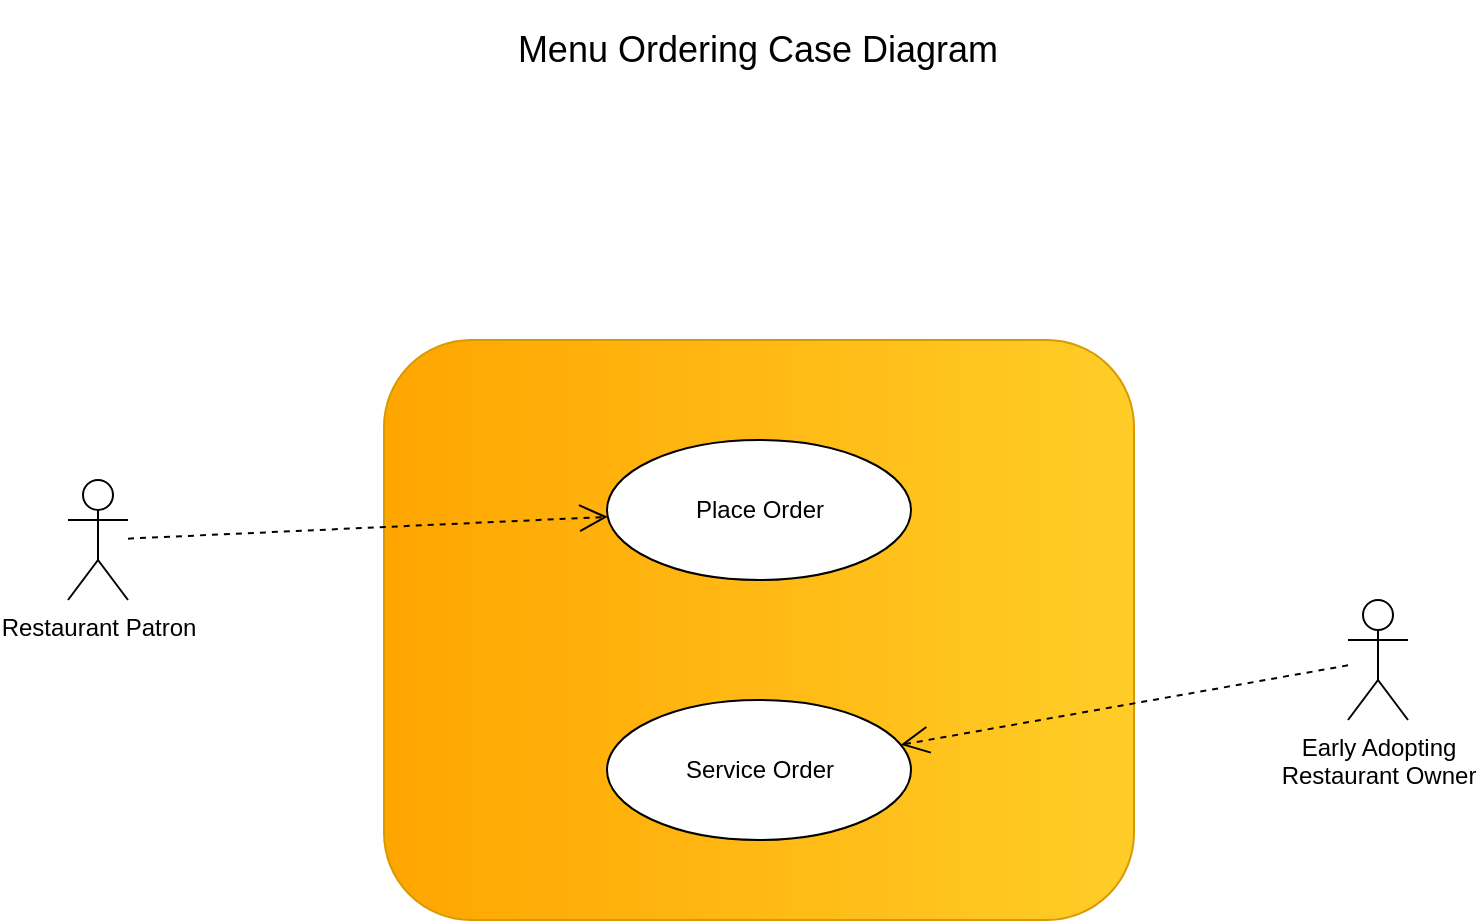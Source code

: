<mxfile version="21.2.8" type="device" pages="4">
  <diagram name="UseCase" id="OqWzBLvPhR0_q-68RrfR">
    <mxGraphModel dx="1127" dy="841" grid="1" gridSize="10" guides="1" tooltips="1" connect="1" arrows="1" fold="1" page="1" pageScale="1" pageWidth="850" pageHeight="1100" math="0" shadow="0">
      <root>
        <mxCell id="0" />
        <mxCell id="1" parent="0" />
        <mxCell id="y4EJnCdbSmaFh7ZVaviH-50" value="" style="group" vertex="1" connectable="0" parent="1">
          <mxGeometry x="238" y="180" width="375" height="290" as="geometry" />
        </mxCell>
        <mxCell id="y4EJnCdbSmaFh7ZVaviH-11" value="" style="rounded=1;whiteSpace=wrap;html=1;direction=south;fillColor=#ffcd28;strokeColor=#d79b00;gradientColor=#ffa500;" vertex="1" parent="y4EJnCdbSmaFh7ZVaviH-50">
          <mxGeometry width="375" height="290" as="geometry" />
        </mxCell>
        <mxCell id="y4EJnCdbSmaFh7ZVaviH-2" value="Place Order" style="ellipse;whiteSpace=wrap;html=1;" vertex="1" parent="y4EJnCdbSmaFh7ZVaviH-50">
          <mxGeometry x="111.5" y="50" width="152" height="70" as="geometry" />
        </mxCell>
        <mxCell id="y4EJnCdbSmaFh7ZVaviH-12" value="Service Order" style="ellipse;whiteSpace=wrap;html=1;" vertex="1" parent="y4EJnCdbSmaFh7ZVaviH-50">
          <mxGeometry x="111.5" y="180" width="152" height="70" as="geometry" />
        </mxCell>
        <mxCell id="y4EJnCdbSmaFh7ZVaviH-1" value="Restaurant Patron" style="shape=umlActor;verticalLabelPosition=bottom;verticalAlign=top;html=1;" vertex="1" parent="1">
          <mxGeometry x="80" y="250" width="30" height="60" as="geometry" />
        </mxCell>
        <mxCell id="y4EJnCdbSmaFh7ZVaviH-9" value="" style="endArrow=open;endSize=12;dashed=1;html=1;rounded=0;" edge="1" parent="1" source="y4EJnCdbSmaFh7ZVaviH-1" target="y4EJnCdbSmaFh7ZVaviH-2">
          <mxGeometry x="-0.005" width="160" relative="1" as="geometry">
            <mxPoint x="120" y="370" as="sourcePoint" />
            <mxPoint x="280" y="370" as="targetPoint" />
            <mxPoint as="offset" />
          </mxGeometry>
        </mxCell>
        <mxCell id="y4EJnCdbSmaFh7ZVaviH-10" value="Early Adopting &lt;br&gt;Restaurant Owner" style="shape=umlActor;verticalLabelPosition=bottom;verticalAlign=top;html=1;" vertex="1" parent="1">
          <mxGeometry x="720" y="310" width="30" height="60" as="geometry" />
        </mxCell>
        <mxCell id="y4EJnCdbSmaFh7ZVaviH-13" value="" style="endArrow=open;endSize=12;dashed=1;html=1;rounded=0;" edge="1" parent="1" source="y4EJnCdbSmaFh7ZVaviH-10" target="y4EJnCdbSmaFh7ZVaviH-12">
          <mxGeometry x="-0.005" width="160" relative="1" as="geometry">
            <mxPoint x="715" y="380" as="sourcePoint" />
            <mxPoint x="766" y="400" as="targetPoint" />
            <mxPoint as="offset" />
          </mxGeometry>
        </mxCell>
        <mxCell id="y4EJnCdbSmaFh7ZVaviH-14" value="&lt;font style=&quot;font-size: 18px;&quot;&gt;Menu Ordering Case Diagram&lt;/font&gt;" style="text;html=1;strokeColor=none;fillColor=none;align=center;verticalAlign=middle;whiteSpace=wrap;rounded=0;" vertex="1" parent="1">
          <mxGeometry x="280" y="10" width="290" height="50" as="geometry" />
        </mxCell>
      </root>
    </mxGraphModel>
  </diagram>
  <diagram id="fbuaA6PyqbjazurOa1Xh" name="PlaceOrderActivity">
    <mxGraphModel dx="1014" dy="757" grid="1" gridSize="10" guides="1" tooltips="1" connect="1" arrows="1" fold="1" page="1" pageScale="1" pageWidth="850" pageHeight="1100" math="0" shadow="0">
      <root>
        <mxCell id="0" />
        <mxCell id="1" parent="0" />
        <mxCell id="sCEmrR3FCQlu7Rugiu5d-1" value="" style="ellipse;html=1;shape=startState;fillColor=#000000;strokeColor=#ff0000;rounded=1;" vertex="1" parent="1">
          <mxGeometry x="410" y="100" width="30" height="30" as="geometry" />
        </mxCell>
        <mxCell id="sCEmrR3FCQlu7Rugiu5d-2" value="" style="edgeStyle=orthogonalEdgeStyle;html=1;verticalAlign=bottom;endArrow=open;endSize=8;strokeColor=#ff0000;rounded=1;" edge="1" parent="1" source="sCEmrR3FCQlu7Rugiu5d-1" target="sCEmrR3FCQlu7Rugiu5d-3">
          <mxGeometry relative="1" as="geometry">
            <mxPoint x="105" y="260" as="targetPoint" />
          </mxGeometry>
        </mxCell>
        <mxCell id="sCEmrR3FCQlu7Rugiu5d-3" value="QR Code Scanned" style="html=1;whiteSpace=wrap;rounded=1;arcSize=46;" vertex="1" parent="1">
          <mxGeometry x="355" y="160" width="140" height="60" as="geometry" />
        </mxCell>
        <mxCell id="sCEmrR3FCQlu7Rugiu5d-4" value="Check In" style="html=1;whiteSpace=wrap;rounded=1;arcSize=46;" vertex="1" parent="1">
          <mxGeometry x="460" y="250" width="140" height="60" as="geometry" />
        </mxCell>
        <mxCell id="sCEmrR3FCQlu7Rugiu5d-5" value="" style="endArrow=open;html=1;rounded=1;endFill=0;" edge="1" parent="1" source="sCEmrR3FCQlu7Rugiu5d-3" target="sCEmrR3FCQlu7Rugiu5d-4">
          <mxGeometry width="50" height="50" relative="1" as="geometry">
            <mxPoint x="430" y="320" as="sourcePoint" />
            <mxPoint x="445.72" y="265.664" as="targetPoint" />
          </mxGeometry>
        </mxCell>
        <mxCell id="sCEmrR3FCQlu7Rugiu5d-6" value="Get Available&lt;br&gt;Item Menus" style="html=1;whiteSpace=wrap;rounded=1;arcSize=46;" vertex="1" parent="1">
          <mxGeometry x="260" y="250" width="140" height="60" as="geometry" />
        </mxCell>
        <mxCell id="sCEmrR3FCQlu7Rugiu5d-7" value="" style="endArrow=open;html=1;rounded=1;endFill=0;" edge="1" parent="1" source="sCEmrR3FCQlu7Rugiu5d-4" target="sCEmrR3FCQlu7Rugiu5d-6">
          <mxGeometry width="50" height="50" relative="1" as="geometry">
            <mxPoint x="320.68" y="264" as="sourcePoint" />
            <mxPoint x="435" y="310" as="targetPoint" />
          </mxGeometry>
        </mxCell>
        <mxCell id="sCEmrR3FCQlu7Rugiu5d-8" value="Show Available&lt;br&gt;&amp;nbsp;Menu Items" style="html=1;whiteSpace=wrap;rounded=1;arcSize=46;" vertex="1" parent="1">
          <mxGeometry x="355.5" y="340" width="140" height="60" as="geometry" />
        </mxCell>
        <mxCell id="sCEmrR3FCQlu7Rugiu5d-9" value="" style="endArrow=open;html=1;rounded=1;endFill=0;" edge="1" parent="1" source="sCEmrR3FCQlu7Rugiu5d-6" target="sCEmrR3FCQlu7Rugiu5d-8">
          <mxGeometry width="50" height="50" relative="1" as="geometry">
            <mxPoint x="426.3" y="505.664" as="sourcePoint" />
            <mxPoint x="580" y="515" as="targetPoint" />
          </mxGeometry>
        </mxCell>
        <mxCell id="sCEmrR3FCQlu7Rugiu5d-10" value="" style="endArrow=open;html=1;rounded=1;endFill=0;" edge="1" parent="1" source="sCEmrR3FCQlu7Rugiu5d-8" target="sCEmrR3FCQlu7Rugiu5d-11">
          <mxGeometry width="50" height="50" relative="1" as="geometry">
            <mxPoint x="435" y="430" as="sourcePoint" />
            <mxPoint x="425" y="470" as="targetPoint" />
          </mxGeometry>
        </mxCell>
        <mxCell id="sCEmrR3FCQlu7Rugiu5d-11" value="Choose from Available&lt;br&gt;&amp;nbsp;Menu Items" style="html=1;whiteSpace=wrap;rounded=1;arcSize=46;" vertex="1" parent="1">
          <mxGeometry x="220" y="430" width="140" height="60" as="geometry" />
        </mxCell>
        <mxCell id="sCEmrR3FCQlu7Rugiu5d-12" value="Add Item to Order" style="html=1;whiteSpace=wrap;rounded=1;arcSize=46;" vertex="1" parent="1">
          <mxGeometry x="485" y="430" width="140" height="60" as="geometry" />
        </mxCell>
        <mxCell id="sCEmrR3FCQlu7Rugiu5d-13" value="" style="endArrow=open;html=1;rounded=1;endFill=0;" edge="1" parent="1" source="sCEmrR3FCQlu7Rugiu5d-11" target="sCEmrR3FCQlu7Rugiu5d-12">
          <mxGeometry width="50" height="50" relative="1" as="geometry">
            <mxPoint x="435" y="430" as="sourcePoint" />
            <mxPoint x="550" y="470" as="targetPoint" />
          </mxGeometry>
        </mxCell>
        <mxCell id="sCEmrR3FCQlu7Rugiu5d-14" value="All Items Added?" style="rhombus;whiteSpace=wrap;html=1;fontColor=#000000;fillColor=#ffffc0;strokeColor=#ff0000;rounded=1;" vertex="1" parent="1">
          <mxGeometry x="490" y="530" width="130" height="60" as="geometry" />
        </mxCell>
        <mxCell id="sCEmrR3FCQlu7Rugiu5d-15" value="" style="edgeStyle=orthogonalEdgeStyle;html=1;align=left;verticalAlign=bottom;endArrow=open;endSize=8;strokeColor=#ff0000;rounded=1;spacing=2;" edge="1" parent="1" source="sCEmrR3FCQlu7Rugiu5d-14" target="sCEmrR3FCQlu7Rugiu5d-11">
          <mxGeometry x="-1" relative="1" as="geometry">
            <mxPoint x="700" y="480" as="targetPoint" />
            <mxPoint x="450" y="540" as="sourcePoint" />
            <Array as="points">
              <mxPoint x="285" y="560" />
            </Array>
          </mxGeometry>
        </mxCell>
        <mxCell id="sCEmrR3FCQlu7Rugiu5d-16" value="No" style="edgeLabel;html=1;align=center;verticalAlign=middle;resizable=0;points=[];rounded=1;" vertex="1" connectable="0" parent="sCEmrR3FCQlu7Rugiu5d-15">
          <mxGeometry x="-0.505" relative="1" as="geometry">
            <mxPoint x="48" y="-10" as="offset" />
          </mxGeometry>
        </mxCell>
        <mxCell id="sCEmrR3FCQlu7Rugiu5d-17" value="Yes" style="edgeStyle=orthogonalEdgeStyle;html=1;align=left;verticalAlign=top;endArrow=open;endSize=8;strokeColor=#ff0000;rounded=1;" edge="1" parent="1" source="sCEmrR3FCQlu7Rugiu5d-14" target="sCEmrR3FCQlu7Rugiu5d-20">
          <mxGeometry x="-1" relative="1" as="geometry">
            <mxPoint x="550" y="690" as="targetPoint" />
            <Array as="points">
              <mxPoint x="555" y="650" />
            </Array>
          </mxGeometry>
        </mxCell>
        <mxCell id="sCEmrR3FCQlu7Rugiu5d-18" value="" style="endArrow=open;html=1;rounded=1;endFill=0;" edge="1" parent="1" source="sCEmrR3FCQlu7Rugiu5d-12" target="sCEmrR3FCQlu7Rugiu5d-14">
          <mxGeometry width="50" height="50" relative="1" as="geometry">
            <mxPoint x="677" y="470" as="sourcePoint" />
            <mxPoint x="720" y="520" as="targetPoint" />
          </mxGeometry>
        </mxCell>
        <mxCell id="sCEmrR3FCQlu7Rugiu5d-19" value="" style="edgeStyle=orthogonalEdgeStyle;rounded=1;orthogonalLoop=1;jettySize=auto;html=1;" edge="1" parent="1" source="sCEmrR3FCQlu7Rugiu5d-20" target="sCEmrR3FCQlu7Rugiu5d-23">
          <mxGeometry relative="1" as="geometry" />
        </mxCell>
        <mxCell id="sCEmrR3FCQlu7Rugiu5d-20" value="Submit Order" style="html=1;whiteSpace=wrap;rounded=1;arcSize=46;" vertex="1" parent="1">
          <mxGeometry x="485" y="635" width="140" height="60" as="geometry" />
        </mxCell>
        <mxCell id="sCEmrR3FCQlu7Rugiu5d-21" value="" style="ellipse;html=1;shape=endState;fillColor=#000000;strokeColor=#ff0000;rounded=1;" vertex="1" parent="1">
          <mxGeometry x="275" y="750" width="30" height="30" as="geometry" />
        </mxCell>
        <mxCell id="sCEmrR3FCQlu7Rugiu5d-22" value="" style="edgeStyle=orthogonalEdgeStyle;rounded=1;orthogonalLoop=1;jettySize=auto;html=1;" edge="1" parent="1" source="sCEmrR3FCQlu7Rugiu5d-23" target="sCEmrR3FCQlu7Rugiu5d-21">
          <mxGeometry relative="1" as="geometry" />
        </mxCell>
        <mxCell id="sCEmrR3FCQlu7Rugiu5d-23" value="Prompt for Payment" style="html=1;whiteSpace=wrap;rounded=1;arcSize=46;" vertex="1" parent="1">
          <mxGeometry x="220" y="635" width="140" height="60" as="geometry" />
        </mxCell>
        <mxCell id="CWtvuMQqHiPnxNOmv9l4-1" value="&lt;font style=&quot;font-size: 18px;&quot;&gt;Place Order Activity Diagram&lt;/font&gt;" style="text;html=1;strokeColor=none;fillColor=none;align=center;verticalAlign=middle;whiteSpace=wrap;rounded=1;" vertex="1" parent="1">
          <mxGeometry x="280" y="30" width="290" height="50" as="geometry" />
        </mxCell>
      </root>
    </mxGraphModel>
  </diagram>
  <diagram id="tHpxF0yJpTCsqxIyW-aF" name="PlaceOrderSequence">
    <mxGraphModel dx="1014" dy="757" grid="1" gridSize="10" guides="1" tooltips="1" connect="1" arrows="1" fold="1" page="1" pageScale="1" pageWidth="850" pageHeight="1100" math="0" shadow="0">
      <root>
        <mxCell id="0" />
        <mxCell id="1" parent="0" />
      </root>
    </mxGraphModel>
  </diagram>
  <diagram id="_rldCr98vktZFbz3J9mk" name="PrepareOrderActivity">
    <mxGraphModel dx="1014" dy="757" grid="1" gridSize="10" guides="1" tooltips="1" connect="1" arrows="1" fold="1" page="1" pageScale="1" pageWidth="850" pageHeight="1100" math="0" shadow="0">
      <root>
        <mxCell id="0" />
        <mxCell id="1" parent="0" />
        <mxCell id="mIapUZw-zsWAp8MhtJOh-2" value="&lt;font style=&quot;font-size: 18px;&quot;&gt;Service Order Activity Diagram&lt;/font&gt;" style="text;html=1;strokeColor=none;fillColor=none;align=center;verticalAlign=middle;whiteSpace=wrap;rounded=0;" vertex="1" parent="1">
          <mxGeometry x="280" y="20" width="290" height="50" as="geometry" />
        </mxCell>
        <mxCell id="guTWgUZ6JJ-Zl81owmvE-1" value="" style="ellipse;html=1;shape=startState;fillColor=#000000;strokeColor=#ff0000;" vertex="1" parent="1">
          <mxGeometry x="410" y="100" width="30" height="30" as="geometry" />
        </mxCell>
        <mxCell id="guTWgUZ6JJ-Zl81owmvE-2" value="" style="edgeStyle=orthogonalEdgeStyle;html=1;verticalAlign=bottom;endArrow=open;endSize=8;strokeColor=#ff0000;rounded=0;" edge="1" parent="1" source="guTWgUZ6JJ-Zl81owmvE-1" target="guTWgUZ6JJ-Zl81owmvE-3">
          <mxGeometry relative="1" as="geometry">
            <mxPoint x="55" y="260" as="targetPoint" />
          </mxGeometry>
        </mxCell>
        <mxCell id="guTWgUZ6JJ-Zl81owmvE-3" value="Order Submitted" style="html=1;whiteSpace=wrap;rounded=1;arcSize=46;" vertex="1" parent="1">
          <mxGeometry x="355" y="160" width="140" height="60" as="geometry" />
        </mxCell>
        <mxCell id="guTWgUZ6JJ-Zl81owmvE-4" value="Order Queued" style="html=1;whiteSpace=wrap;rounded=1;arcSize=46;" vertex="1" parent="1">
          <mxGeometry x="355" y="260" width="140" height="60" as="geometry" />
        </mxCell>
        <mxCell id="guTWgUZ6JJ-Zl81owmvE-5" value="" style="endArrow=open;html=1;rounded=0;endFill=0;" edge="1" parent="1" source="guTWgUZ6JJ-Zl81owmvE-3" target="guTWgUZ6JJ-Zl81owmvE-4">
          <mxGeometry width="50" height="50" relative="1" as="geometry">
            <mxPoint x="380" y="320" as="sourcePoint" />
            <mxPoint x="395.72" y="265.664" as="targetPoint" />
          </mxGeometry>
        </mxCell>
        <mxCell id="VzecpVcqXHNuW5LeFnkq-1" value="Service Order" style="html=1;whiteSpace=wrap;rounded=1;arcSize=46;" vertex="1" parent="1">
          <mxGeometry x="355" y="360" width="140" height="60" as="geometry" />
        </mxCell>
        <mxCell id="VzecpVcqXHNuW5LeFnkq-2" value="Complete Order" style="html=1;whiteSpace=wrap;rounded=1;arcSize=46;" vertex="1" parent="1">
          <mxGeometry x="355" y="460" width="140" height="60" as="geometry" />
        </mxCell>
        <mxCell id="VzecpVcqXHNuW5LeFnkq-3" value="" style="ellipse;html=1;shape=endState;fillColor=#000000;strokeColor=#ff0000;" vertex="1" parent="1">
          <mxGeometry x="410" y="560" width="30" height="30" as="geometry" />
        </mxCell>
        <mxCell id="VzecpVcqXHNuW5LeFnkq-4" value="" style="endArrow=open;html=1;rounded=0;endFill=0;" edge="1" parent="1" source="guTWgUZ6JJ-Zl81owmvE-4" target="VzecpVcqXHNuW5LeFnkq-1">
          <mxGeometry width="50" height="50" relative="1" as="geometry">
            <mxPoint x="560" y="310" as="sourcePoint" />
            <mxPoint x="560" y="350" as="targetPoint" />
          </mxGeometry>
        </mxCell>
        <mxCell id="VzecpVcqXHNuW5LeFnkq-5" value="" style="endArrow=open;html=1;rounded=0;endFill=0;" edge="1" parent="1" source="VzecpVcqXHNuW5LeFnkq-1" target="VzecpVcqXHNuW5LeFnkq-2">
          <mxGeometry width="50" height="50" relative="1" as="geometry">
            <mxPoint x="570" y="320" as="sourcePoint" />
            <mxPoint x="570" y="360" as="targetPoint" />
          </mxGeometry>
        </mxCell>
        <mxCell id="VzecpVcqXHNuW5LeFnkq-6" value="" style="endArrow=open;html=1;rounded=0;endFill=0;" edge="1" parent="1" source="VzecpVcqXHNuW5LeFnkq-2" target="VzecpVcqXHNuW5LeFnkq-3">
          <mxGeometry width="50" height="50" relative="1" as="geometry">
            <mxPoint x="580" y="330" as="sourcePoint" />
            <mxPoint x="520" y="575" as="targetPoint" />
          </mxGeometry>
        </mxCell>
      </root>
    </mxGraphModel>
  </diagram>
</mxfile>
